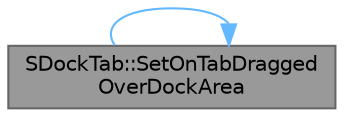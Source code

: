 digraph "SDockTab::SetOnTabDraggedOverDockArea"
{
 // INTERACTIVE_SVG=YES
 // LATEX_PDF_SIZE
  bgcolor="transparent";
  edge [fontname=Helvetica,fontsize=10,labelfontname=Helvetica,labelfontsize=10];
  node [fontname=Helvetica,fontsize=10,shape=box,height=0.2,width=0.4];
  rankdir="LR";
  Node1 [id="Node000001",label="SDockTab::SetOnTabDragged\lOverDockArea",height=0.2,width=0.4,color="gray40", fillcolor="grey60", style="filled", fontcolor="black",tooltip="Set the handler that will be invoked when the tab is dragged over dock area."];
  Node1 -> Node1 [id="edge1_Node000001_Node000001",color="steelblue1",style="solid",tooltip=" "];
}
